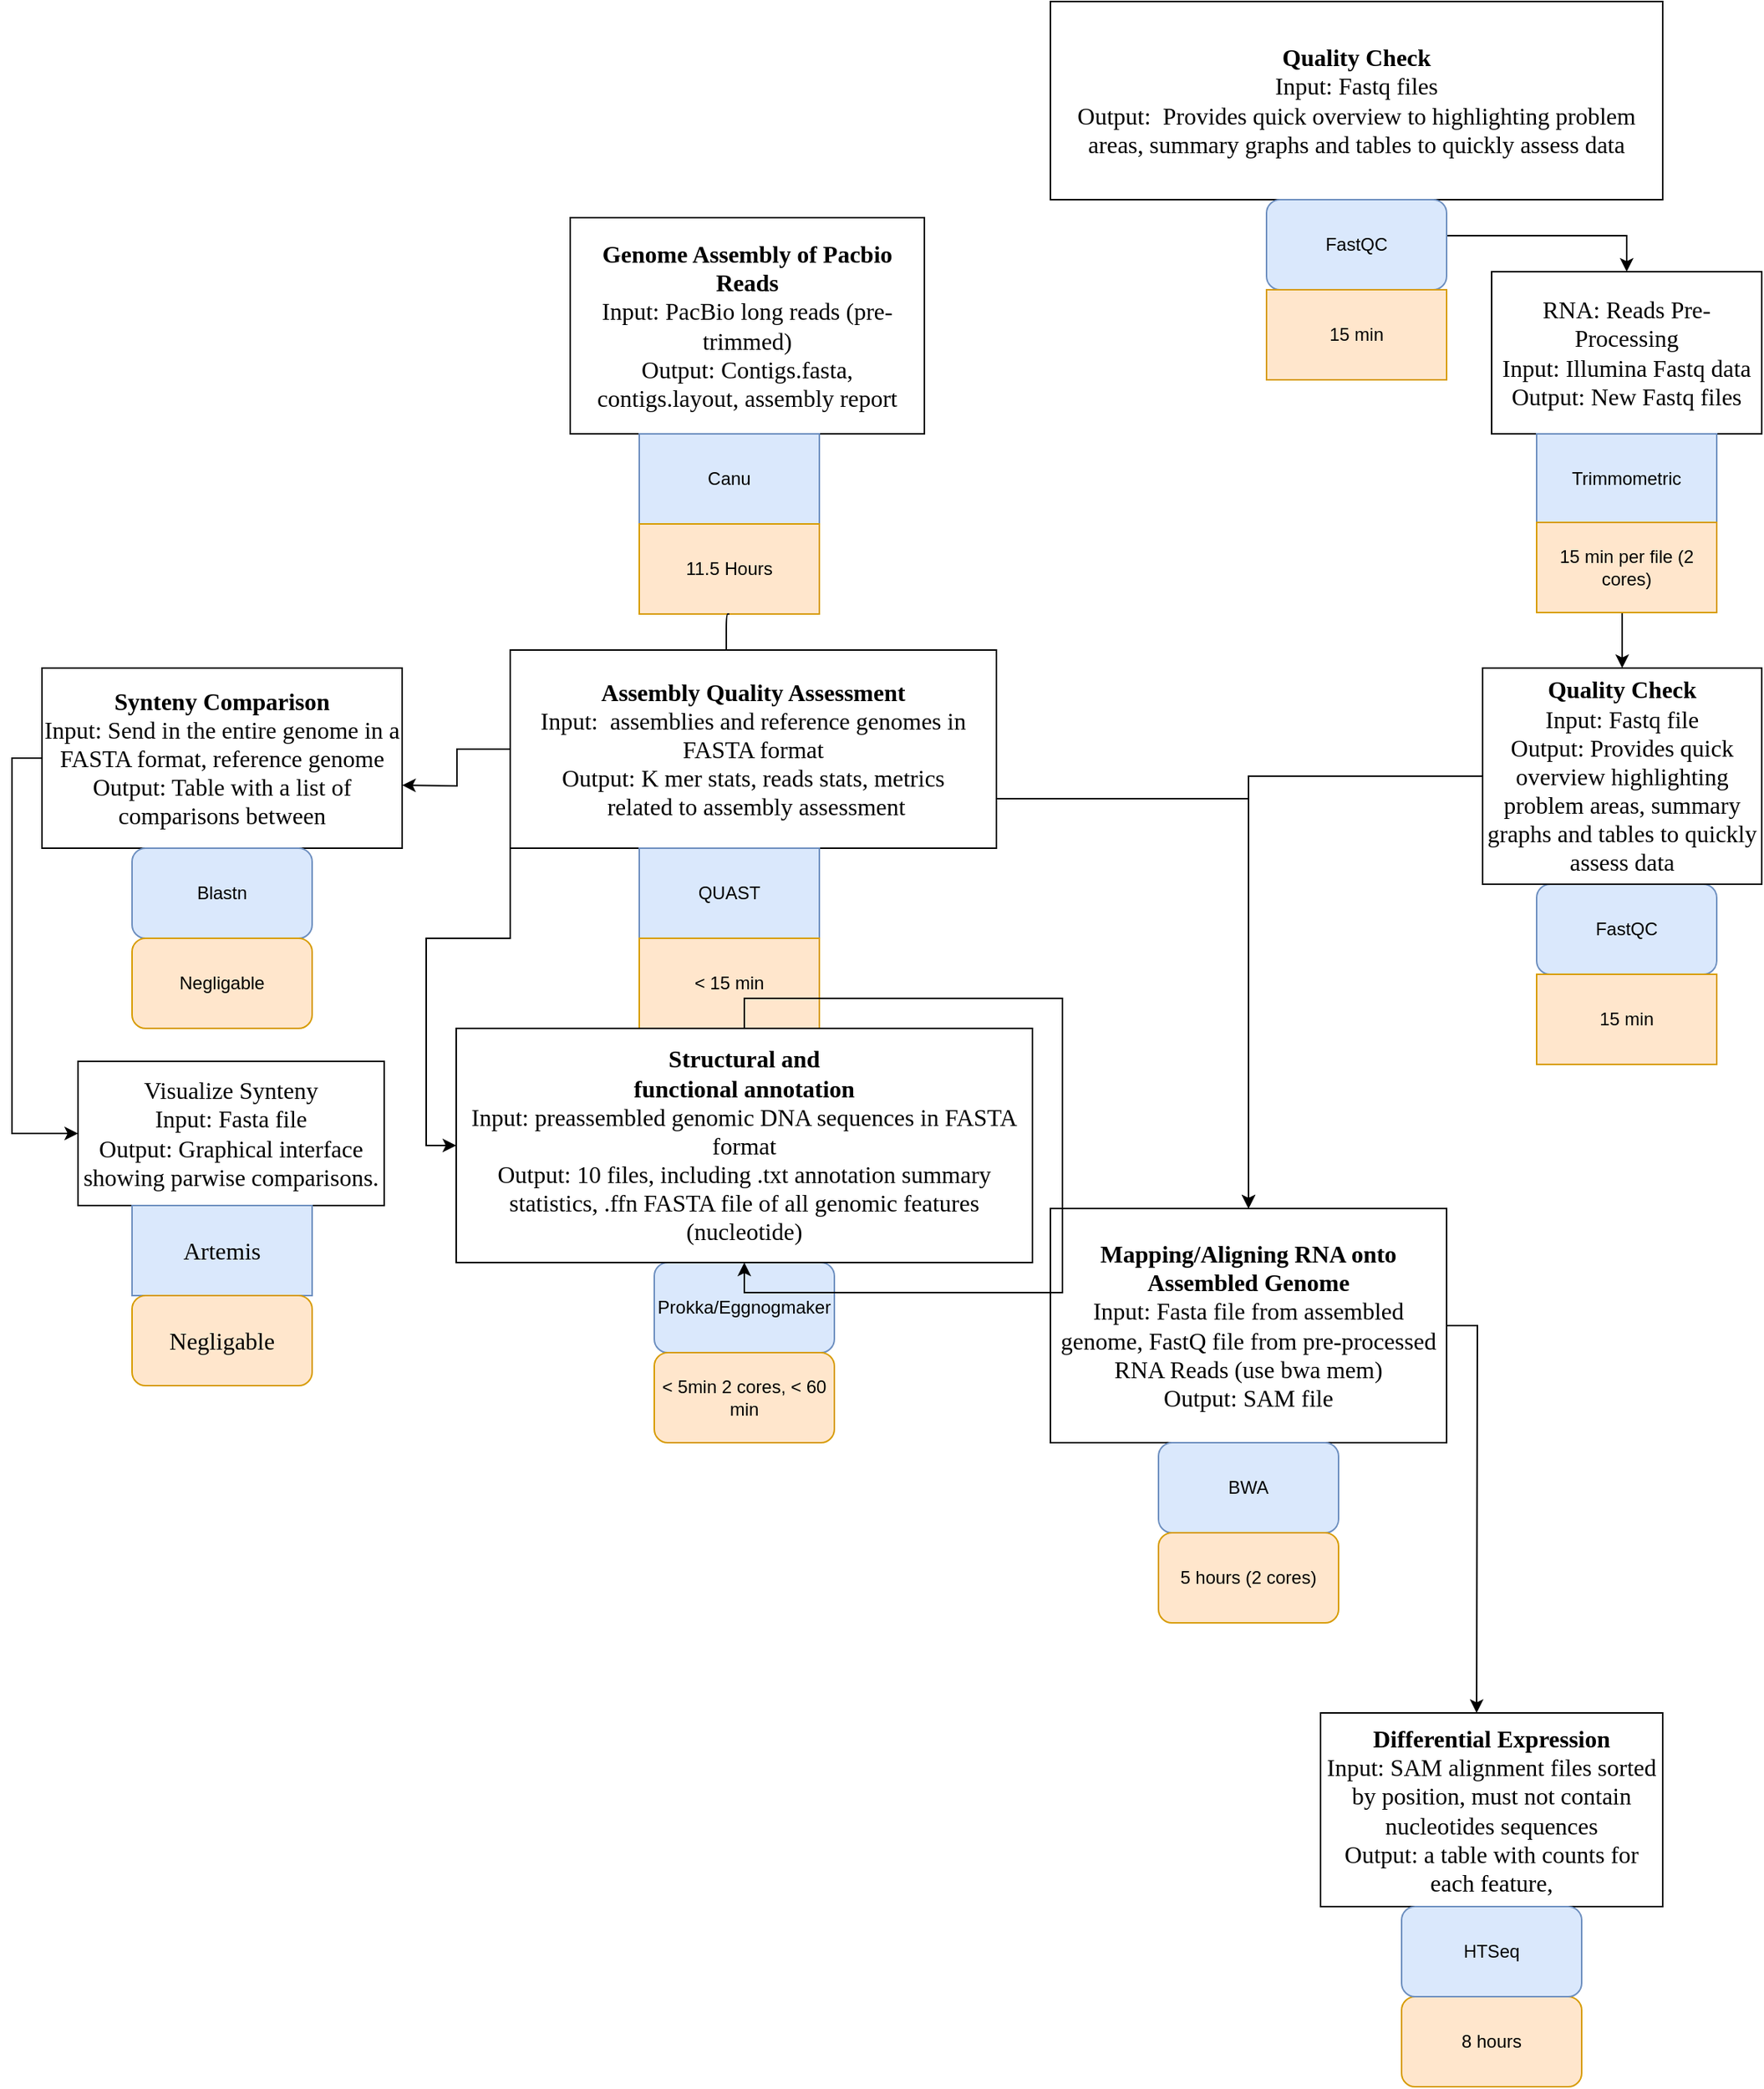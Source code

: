 <mxfile version="18.0.0" type="github">
  <diagram name="Page-1" id="edf60f1a-56cd-e834-aa8a-f176f3a09ee4">
    <mxGraphModel dx="1830" dy="565" grid="1" gridSize="12" guides="1" tooltips="1" connect="1" arrows="1" fold="1" page="1" pageScale="1" pageWidth="1100" pageHeight="850" background="none" math="0" shadow="0">
      <root>
        <mxCell id="0" />
        <mxCell id="1" parent="0" />
        <mxCell id="r9l6ygumFsfBTqQ8MOW--1" value="&lt;div style=&quot;font-size: 16px&quot;&gt;&lt;b&gt;&lt;font style=&quot;font-size: 16px&quot;&gt;Genome Assembly of Pacbio Reads&lt;/font&gt;&lt;/b&gt;&lt;/div&gt;&lt;div style=&quot;font-size: 16px&quot;&gt;&lt;font style=&quot;font-size: 16px&quot;&gt;Input: PacBio long reads (pre-trimmed)&lt;br style=&quot;font-size: 16px&quot;&gt;&lt;/font&gt;&lt;/div&gt;&lt;div style=&quot;font-size: 16px&quot;&gt;&lt;font style=&quot;font-size: 16px&quot;&gt;Output: Contigs.fasta, contigs.layout, assembly report&lt;br style=&quot;font-size: 16px&quot;&gt;&lt;/font&gt;&lt;/div&gt;" style="rounded=0;whiteSpace=wrap;html=1;fontSize=16;fontFamily=Times New Roman;" parent="1" vertex="1">
          <mxGeometry x="136" y="192" width="236" height="144" as="geometry" />
        </mxCell>
        <mxCell id="r9l6ygumFsfBTqQ8MOW--2" value="Canu" style="rounded=0;whiteSpace=wrap;html=1;fillColor=#dae8fc;strokeColor=#6c8ebf;" parent="1" vertex="1">
          <mxGeometry x="182" y="336" width="120" height="60" as="geometry" />
        </mxCell>
        <mxCell id="r9l6ygumFsfBTqQ8MOW--3" value="11.5 Hours" style="rounded=0;whiteSpace=wrap;html=1;fillColor=#ffe6cc;strokeColor=#d79b00;" parent="1" vertex="1">
          <mxGeometry x="182" y="396" width="120" height="60" as="geometry" />
        </mxCell>
        <mxCell id="r9l6ygumFsfBTqQ8MOW--4" value="&lt;div style=&quot;font-size: 16px&quot;&gt;RNA: Reads Pre-Processing&lt;/div&gt;&lt;div style=&quot;font-size: 16px&quot;&gt;Input: Illumina Fastq data&lt;br&gt;&lt;/div&gt;&lt;div style=&quot;font-size: 16px&quot;&gt;Output: New Fastq files&lt;br style=&quot;font-size: 16px&quot;&gt;&lt;/div&gt;" style="rounded=0;whiteSpace=wrap;html=1;fontSize=16;fontFamily=Times New Roman;" parent="1" vertex="1">
          <mxGeometry x="750" y="228" width="180" height="108" as="geometry" />
        </mxCell>
        <mxCell id="r9l6ygumFsfBTqQ8MOW--5" value="Trimmometric" style="rounded=0;whiteSpace=wrap;html=1;fillColor=#dae8fc;strokeColor=#6c8ebf;" parent="1" vertex="1">
          <mxGeometry x="780" y="336" width="120" height="60" as="geometry" />
        </mxCell>
        <mxCell id="r9l6ygumFsfBTqQ8MOW--70" style="edgeStyle=orthogonalEdgeStyle;rounded=0;orthogonalLoop=1;jettySize=auto;html=1;exitX=0.5;exitY=1;exitDx=0;exitDy=0;entryX=0.5;entryY=0;entryDx=0;entryDy=0;fontFamily=Times New Roman;fontSize=16;" parent="1" source="r9l6ygumFsfBTqQ8MOW--6" target="r9l6ygumFsfBTqQ8MOW--39" edge="1">
          <mxGeometry relative="1" as="geometry" />
        </mxCell>
        <mxCell id="r9l6ygumFsfBTqQ8MOW--6" value="15 min per file (2 cores)" style="rounded=0;whiteSpace=wrap;html=1;fillColor=#ffe6cc;strokeColor=#d79b00;" parent="1" vertex="1">
          <mxGeometry x="780" y="395" width="120" height="60" as="geometry" />
        </mxCell>
        <mxCell id="r9l6ygumFsfBTqQ8MOW--11" value="" style="endArrow=classic;html=1;exitX=0.5;exitY=1;exitDx=0;exitDy=0;" parent="1" source="r9l6ygumFsfBTqQ8MOW--3" edge="1">
          <mxGeometry width="50" height="50" relative="1" as="geometry">
            <mxPoint x="240" y="480" as="sourcePoint" />
            <mxPoint x="240" y="528" as="targetPoint" />
            <Array as="points">
              <mxPoint x="240" y="456" />
            </Array>
          </mxGeometry>
        </mxCell>
        <mxCell id="r9l6ygumFsfBTqQ8MOW--23" style="edgeStyle=orthogonalEdgeStyle;rounded=0;orthogonalLoop=1;jettySize=auto;html=1;exitX=0;exitY=0.5;exitDx=0;exitDy=0;" parent="1" source="r9l6ygumFsfBTqQ8MOW--14" edge="1">
          <mxGeometry relative="1" as="geometry">
            <mxPoint x="24" y="570" as="targetPoint" />
          </mxGeometry>
        </mxCell>
        <mxCell id="r9l6ygumFsfBTqQ8MOW--40" style="edgeStyle=orthogonalEdgeStyle;rounded=0;orthogonalLoop=1;jettySize=auto;html=1;exitX=1;exitY=0.75;exitDx=0;exitDy=0;entryX=0.5;entryY=0;entryDx=0;entryDy=0;" parent="1" source="r9l6ygumFsfBTqQ8MOW--14" target="r9l6ygumFsfBTqQ8MOW--42" edge="1">
          <mxGeometry relative="1" as="geometry">
            <mxPoint x="528" y="948" as="targetPoint" />
          </mxGeometry>
        </mxCell>
        <mxCell id="r9l6ygumFsfBTqQ8MOW--66" style="edgeStyle=orthogonalEdgeStyle;rounded=0;orthogonalLoop=1;jettySize=auto;html=1;exitX=0;exitY=1;exitDx=0;exitDy=0;entryX=0;entryY=0.5;entryDx=0;entryDy=0;fontFamily=Times New Roman;fontSize=16;" parent="1" source="r9l6ygumFsfBTqQ8MOW--14" target="r9l6ygumFsfBTqQ8MOW--20" edge="1">
          <mxGeometry relative="1" as="geometry" />
        </mxCell>
        <mxCell id="r9l6ygumFsfBTqQ8MOW--77" style="edgeStyle=orthogonalEdgeStyle;rounded=0;orthogonalLoop=1;jettySize=auto;html=1;exitX=0.25;exitY=0;exitDx=0;exitDy=0;entryX=0.5;entryY=1;entryDx=0;entryDy=0;fontFamily=Times New Roman;fontSize=16;startArrow=none;" parent="1" source="r9l6ygumFsfBTqQ8MOW--79" target="r9l6ygumFsfBTqQ8MOW--73" edge="1">
          <mxGeometry relative="1" as="geometry" />
        </mxCell>
        <mxCell id="r9l6ygumFsfBTqQ8MOW--14" value="&lt;div style=&quot;font-size: 16px&quot;&gt;&lt;font face=&quot;Times New Roman&quot;&gt;&lt;b&gt;&lt;font style=&quot;font-size: 16px&quot;&gt;Assembly Quality Assessment&lt;/font&gt;&lt;/b&gt;&lt;/font&gt;&lt;div&gt;&lt;font style=&quot;font-size: 16px&quot; face=&quot;Times New Roman&quot;&gt;Input:&amp;nbsp; &lt;/font&gt;&lt;font style=&quot;font-size: 16px&quot; face=&quot;Times New Roman&quot;&gt;assemblies and reference gen&lt;font style=&quot;font-size: 16px&quot;&gt;o&lt;/font&gt;mes in FASTA format&lt;/font&gt;&lt;/div&gt;&lt;font style=&quot;font-size: 16px&quot; face=&quot;Times New Roman&quot;&gt;Output: K mer stats, reads stats, metrics&lt;br&gt;&lt;/font&gt;&lt;/div&gt;&lt;font style=&quot;font-size: 16px&quot; face=&quot;Times New Roman&quot;&gt;&amp;nbsp;related to assembly assessment&lt;/font&gt;" style="rounded=0;whiteSpace=wrap;html=1;" parent="1" vertex="1">
          <mxGeometry x="96" y="480" width="324" height="132" as="geometry" />
        </mxCell>
        <mxCell id="r9l6ygumFsfBTqQ8MOW--15" value="QUAST" style="rounded=0;whiteSpace=wrap;html=1;fillColor=#dae8fc;strokeColor=#6c8ebf;" parent="1" vertex="1">
          <mxGeometry x="182" y="612" width="120" height="60" as="geometry" />
        </mxCell>
        <mxCell id="r9l6ygumFsfBTqQ8MOW--16" value="&amp;lt; 15 min " style="rounded=0;whiteSpace=wrap;html=1;fillColor=#ffe6cc;strokeColor=#d79b00;" parent="1" vertex="1">
          <mxGeometry x="182" y="672" width="120" height="60" as="geometry" />
        </mxCell>
        <mxCell id="r9l6ygumFsfBTqQ8MOW--21" value="Prokka/Eggnogmaker" style="rounded=1;whiteSpace=wrap;html=1;fillColor=#dae8fc;strokeColor=#6c8ebf;" parent="1" vertex="1">
          <mxGeometry x="192" y="888" width="120" height="60" as="geometry" />
        </mxCell>
        <mxCell id="r9l6ygumFsfBTqQ8MOW--22" value="&amp;lt; 5min 2 cores, &amp;lt; 60 min" style="rounded=1;whiteSpace=wrap;html=1;fillColor=#ffe6cc;strokeColor=#d79b00;" parent="1" vertex="1">
          <mxGeometry x="192" y="948" width="120" height="60" as="geometry" />
        </mxCell>
        <mxCell id="r9l6ygumFsfBTqQ8MOW--82" style="edgeStyle=orthogonalEdgeStyle;rounded=0;orthogonalLoop=1;jettySize=auto;html=1;exitX=0;exitY=0.5;exitDx=0;exitDy=0;entryX=0;entryY=0.5;entryDx=0;entryDy=0;fontFamily=Times New Roman;fontSize=16;" parent="1" source="r9l6ygumFsfBTqQ8MOW--26" target="r9l6ygumFsfBTqQ8MOW--73" edge="1">
          <mxGeometry relative="1" as="geometry" />
        </mxCell>
        <mxCell id="r9l6ygumFsfBTqQ8MOW--26" value="&lt;div style=&quot;font-size: 16px&quot;&gt;&lt;b&gt;Synteny Comparison&lt;/b&gt;&lt;br style=&quot;font-size: 16px&quot;&gt;&lt;div style=&quot;font-size: 16px&quot;&gt;&lt;font style=&quot;font-size: 16px&quot;&gt;Input: Send in the entire genome in a FASTA format, reference genome&lt;br style=&quot;font-size: 16px&quot;&gt;&lt;/font&gt;&lt;/div&gt;&lt;font style=&quot;font-size: 16px&quot;&gt;Output: Table with a list of comparisons between&lt;br&gt;&lt;/font&gt;&lt;/div&gt;" style="rounded=0;whiteSpace=wrap;html=1;fontFamily=Times New Roman;fontSize=16;" parent="1" vertex="1">
          <mxGeometry x="-216" y="492" width="240" height="120" as="geometry" />
        </mxCell>
        <mxCell id="r9l6ygumFsfBTqQ8MOW--29" value="Blastn" style="rounded=1;whiteSpace=wrap;html=1;fillColor=#dae8fc;strokeColor=#6c8ebf;" parent="1" vertex="1">
          <mxGeometry x="-156" y="612" width="120" height="60" as="geometry" />
        </mxCell>
        <mxCell id="r9l6ygumFsfBTqQ8MOW--30" value="Negligable" style="rounded=1;whiteSpace=wrap;html=1;fillColor=#ffe6cc;strokeColor=#d79b00;" parent="1" vertex="1">
          <mxGeometry x="-156" y="672" width="120" height="60" as="geometry" />
        </mxCell>
        <mxCell id="r9l6ygumFsfBTqQ8MOW--36" style="edgeStyle=orthogonalEdgeStyle;rounded=0;orthogonalLoop=1;jettySize=auto;html=1;entryX=0.5;entryY=0;entryDx=0;entryDy=0;" parent="1" source="r9l6ygumFsfBTqQ8MOW--33" target="r9l6ygumFsfBTqQ8MOW--4" edge="1">
          <mxGeometry relative="1" as="geometry" />
        </mxCell>
        <mxCell id="r9l6ygumFsfBTqQ8MOW--33" value="&lt;b&gt;Quality Check&lt;/b&gt;&lt;br style=&quot;font-size: 16px&quot;&gt;&lt;div style=&quot;font-size: 16px&quot;&gt;Input: Fastq files&lt;br&gt;&lt;/div&gt;&lt;div style=&quot;font-size: 16px&quot;&gt;Output:&amp;nbsp; Provides quick overview to highlighting problem areas, summary graphs and tables to quickly assess data&lt;br&gt; &lt;/div&gt;" style="rounded=0;whiteSpace=wrap;html=1;fontSize=16;fontFamily=Times New Roman;" parent="1" vertex="1">
          <mxGeometry x="456" y="48" width="408" height="132" as="geometry" />
        </mxCell>
        <mxCell id="r9l6ygumFsfBTqQ8MOW--34" value="FastQC" style="rounded=1;whiteSpace=wrap;html=1;fillColor=#dae8fc;strokeColor=#6c8ebf;" parent="1" vertex="1">
          <mxGeometry x="600" y="180" width="120" height="60" as="geometry" />
        </mxCell>
        <mxCell id="r9l6ygumFsfBTqQ8MOW--35" value="15 min" style="rounded=0;whiteSpace=wrap;html=1;fillColor=#ffe6cc;strokeColor=#d79b00;" parent="1" vertex="1">
          <mxGeometry x="600" y="240" width="120" height="60" as="geometry" />
        </mxCell>
        <mxCell id="r9l6ygumFsfBTqQ8MOW--37" value="FastQC" style="rounded=1;whiteSpace=wrap;html=1;fillColor=#dae8fc;strokeColor=#6c8ebf;" parent="1" vertex="1">
          <mxGeometry x="780" y="636" width="120" height="60" as="geometry" />
        </mxCell>
        <mxCell id="r9l6ygumFsfBTqQ8MOW--38" value="15 min" style="rounded=0;whiteSpace=wrap;html=1;fillColor=#ffe6cc;strokeColor=#d79b00;" parent="1" vertex="1">
          <mxGeometry x="780" y="696" width="120" height="60" as="geometry" />
        </mxCell>
        <mxCell id="r9l6ygumFsfBTqQ8MOW--41" style="edgeStyle=orthogonalEdgeStyle;rounded=0;orthogonalLoop=1;jettySize=auto;html=1;exitX=0;exitY=0.5;exitDx=0;exitDy=0;" parent="1" source="r9l6ygumFsfBTqQ8MOW--39" target="r9l6ygumFsfBTqQ8MOW--42" edge="1">
          <mxGeometry relative="1" as="geometry">
            <mxPoint x="588" y="948" as="targetPoint" />
          </mxGeometry>
        </mxCell>
        <mxCell id="r9l6ygumFsfBTqQ8MOW--39" value="&lt;font style=&quot;font-size: 16px&quot;&gt;&lt;b&gt;Quality Check&lt;/b&gt;&lt;br style=&quot;font-size: 16px&quot;&gt;&lt;/font&gt;&lt;div style=&quot;font-size: 16px&quot;&gt;&lt;font style=&quot;font-size: 16px&quot;&gt;Input: Fastq file&lt;br&gt;&lt;/font&gt;&lt;/div&gt;&lt;div style=&quot;font-size: 16px&quot;&gt;&lt;font style=&quot;font-size: 16px&quot;&gt;Output:  Provides quick overview highlighting problem areas, summary graphs and tables to quickly assess data&lt;/font&gt;&lt;/div&gt;" style="rounded=0;whiteSpace=wrap;html=1;fontFamily=Times New Roman;fontSize=16;" parent="1" vertex="1">
          <mxGeometry x="744" y="492" width="186" height="144" as="geometry" />
        </mxCell>
        <mxCell id="r9l6ygumFsfBTqQ8MOW--45" style="edgeStyle=orthogonalEdgeStyle;rounded=0;orthogonalLoop=1;jettySize=auto;html=1;exitX=1;exitY=0.5;exitDx=0;exitDy=0;" parent="1" source="r9l6ygumFsfBTqQ8MOW--42" edge="1">
          <mxGeometry relative="1" as="geometry">
            <mxPoint x="740" y="1188" as="targetPoint" />
          </mxGeometry>
        </mxCell>
        <mxCell id="r9l6ygumFsfBTqQ8MOW--42" value="&lt;div style=&quot;font-size: 16px&quot;&gt;&lt;font face=&quot;Times New Roman&quot;&gt;&lt;b&gt;&lt;font style=&quot;font-size: 16px&quot;&gt;Mapping/Aligning RNA onto Assembled Genome&lt;/font&gt;&lt;/b&gt;&lt;/font&gt;&lt;/div&gt;&lt;div style=&quot;font-size: 16px&quot;&gt;&lt;div&gt;&lt;font style=&quot;font-size: 16px&quot; face=&quot;Times New Roman&quot;&gt;Input: Fasta file from assembled genome, FastQ file from pre-processed RNA Reads (use bwa mem)&lt;br&gt;&lt;/font&gt;&lt;/div&gt;&lt;font style=&quot;font-size: 16px&quot; face=&quot;Times New Roman&quot;&gt;Output: SAM file&lt;br&gt;&lt;/font&gt;&lt;/div&gt;" style="rounded=0;whiteSpace=wrap;html=1;" parent="1" vertex="1">
          <mxGeometry x="456" y="852" width="264" height="156" as="geometry" />
        </mxCell>
        <mxCell id="r9l6ygumFsfBTqQ8MOW--43" value="BWA" style="rounded=1;whiteSpace=wrap;html=1;fillColor=#dae8fc;strokeColor=#6c8ebf;" parent="1" vertex="1">
          <mxGeometry x="528" y="1008" width="120" height="60" as="geometry" />
        </mxCell>
        <mxCell id="r9l6ygumFsfBTqQ8MOW--44" value="5 hours (2 cores)" style="rounded=1;whiteSpace=wrap;html=1;fillColor=#ffe6cc;strokeColor=#d79b00;" parent="1" vertex="1">
          <mxGeometry x="528" y="1068" width="120" height="60" as="geometry" />
        </mxCell>
        <mxCell id="r9l6ygumFsfBTqQ8MOW--46" value="&lt;div style=&quot;font-size: 16px&quot;&gt;&lt;font style=&quot;font-size: 16px&quot; face=&quot;Times New Roman&quot;&gt;&lt;b&gt;Differential Expression&lt;/b&gt;&lt;br&gt;&lt;/font&gt;&lt;div&gt;&lt;font style=&quot;font-size: 16px&quot; face=&quot;Times New Roman&quot;&gt;Input: SAM alignment files sorted by position, must not contain nucleotides sequences&lt;br&gt;&lt;/font&gt;&lt;/div&gt;&lt;font style=&quot;font-size: 16px&quot; face=&quot;Times New Roman&quot;&gt;Output: &lt;/font&gt;&lt;font style=&quot;font-size: 16px&quot; face=&quot;Times New Roman&quot;&gt;a table with counts for each feature,&lt;/font&gt;&lt;/div&gt;" style="rounded=0;whiteSpace=wrap;html=1;" parent="1" vertex="1">
          <mxGeometry x="636" y="1188" width="228" height="129" as="geometry" />
        </mxCell>
        <mxCell id="r9l6ygumFsfBTqQ8MOW--48" value="8 hours" style="rounded=1;whiteSpace=wrap;html=1;fillColor=#ffe6cc;strokeColor=#d79b00;" parent="1" vertex="1">
          <mxGeometry x="690" y="1377" width="120" height="60" as="geometry" />
        </mxCell>
        <mxCell id="r9l6ygumFsfBTqQ8MOW--49" value="HTSeq" style="rounded=1;whiteSpace=wrap;html=1;fillColor=#dae8fc;strokeColor=#6c8ebf;" parent="1" vertex="1">
          <mxGeometry x="690" y="1317" width="120" height="60" as="geometry" />
        </mxCell>
        <mxCell id="r9l6ygumFsfBTqQ8MOW--20" value="&lt;div style=&quot;font-size: 16px&quot;&gt;&lt;font style=&quot;font-size: 16px&quot; face=&quot;Times New Roman&quot;&gt;&lt;br style=&quot;font-size: 16px&quot;&gt;&lt;br style=&quot;font-size: 16px&quot;&gt;&lt;br style=&quot;font-size: 16px&quot;&gt;&lt;br style=&quot;font-size: 16px&quot;&gt;&lt;br style=&quot;font-size: 16px&quot;&gt;&amp;nbsp;&lt;br style=&quot;font-size: 16px&quot;&gt;&lt;br style=&quot;font-size: 16px&quot;&gt;&lt;br style=&quot;font-size: 16px&quot;&gt;&lt;br style=&quot;font-size: 16px&quot;&gt;&lt;br style=&quot;font-size: 16px&quot;&gt;&lt;br style=&quot;font-size: 16px&quot;&gt;&lt;br style=&quot;font-size: 16px&quot;&gt;&lt;br style=&quot;font-size: 16px&quot;&gt;&lt;br style=&quot;font-size: 16px&quot;&gt;&lt;br style=&quot;font-size: 16px&quot;&gt;&lt;br style=&quot;font-size: 16px&quot;&gt;&lt;br style=&quot;font-size: 16px&quot;&gt;&lt;b&gt;&lt;span style=&quot;font-size: 16px&quot;&gt;Structural and&lt;br style=&quot;font-size: 16px&quot;&gt;functional annotation&lt;/span&gt;&lt;/b&gt;&lt;/font&gt;&lt;/div&gt;&lt;div style=&quot;font-size: 16px&quot;&gt;&lt;div style=&quot;font-size: 16px&quot;&gt;&lt;font style=&quot;font-size: 16px&quot; face=&quot;Times New Roman&quot;&gt;Input: &lt;/font&gt;&lt;font style=&quot;font-size: 16px&quot; face=&quot;Times New Roman&quot;&gt;preassembled genomic DNA sequences in FASTA format&lt;/font&gt;&lt;/div&gt;&lt;font style=&quot;font-size: 16px&quot; face=&quot;Times New Roman&quot;&gt;Output: 10 files, including .txt annotation summary statistics, .ffn &lt;/font&gt;&lt;font style=&quot;font-size: 16px&quot; face=&quot;Times New Roman&quot;&gt;FASTA file of all genomic features (nucleotide) &lt;font style=&quot;font-size: 16px&quot;&gt;&lt;span style=&quot;font-size: 16px&quot;&gt;&lt;/span&gt;&lt;/font&gt;&lt;/font&gt;&lt;/div&gt;&lt;div style=&quot;font-size: 16px&quot;&gt;&lt;font style=&quot;font-size: 16px&quot; face=&quot;Times New Roman&quot;&gt;&lt;br style=&quot;font-size: 16px&quot;&gt;&lt;br style=&quot;font-size: 16px&quot;&gt;&lt;br style=&quot;font-size: 16px&quot;&gt;&lt;br style=&quot;font-size: 16px&quot;&gt;&lt;br style=&quot;font-size: 16px&quot;&gt;&lt;br style=&quot;font-size: 16px&quot;&gt;&lt;br style=&quot;font-size: 16px&quot;&gt;&lt;br style=&quot;font-size: 16px&quot;&gt;&lt;br style=&quot;font-size: 16px&quot;&gt;&lt;br style=&quot;font-size: 16px&quot;&gt;&lt;br style=&quot;font-size: 16px&quot;&gt;&lt;br style=&quot;font-size: 16px&quot;&gt;&lt;br style=&quot;font-size: 16px&quot;&gt;&lt;br style=&quot;font-size: 16px&quot;&gt;&lt;br style=&quot;font-size: 16px&quot;&gt;&lt;br style=&quot;font-size: 16px&quot;&gt;&lt;br style=&quot;font-size: 16px&quot;&gt;&lt;/font&gt;&lt;/div&gt;" style="rounded=0;whiteSpace=wrap;html=1;fontSize=16;" parent="1" vertex="1">
          <mxGeometry x="60" y="732" width="384" height="156" as="geometry" />
        </mxCell>
        <mxCell id="r9l6ygumFsfBTqQ8MOW--73" value="&lt;div&gt;Visualize Synteny&lt;/div&gt;&lt;div&gt;Input: Fasta file&lt;/div&gt;&lt;div&gt;Output: Graphical interface showing parwise comparisons.&lt;br&gt;&lt;/div&gt;" style="rounded=0;whiteSpace=wrap;html=1;fontFamily=Times New Roman;fontSize=16;" parent="1" vertex="1">
          <mxGeometry x="-192" y="754" width="204" height="96" as="geometry" />
        </mxCell>
        <mxCell id="r9l6ygumFsfBTqQ8MOW--79" value="Artemis" style="rounded=0;whiteSpace=wrap;html=1;fontFamily=Times New Roman;fontSize=16;fillColor=#dae8fc;strokeColor=#6c8ebf;" parent="1" vertex="1">
          <mxGeometry x="-156" y="850" width="120" height="60" as="geometry" />
        </mxCell>
        <mxCell id="r9l6ygumFsfBTqQ8MOW--81" value="Negligable" style="rounded=1;whiteSpace=wrap;html=1;fontFamily=Times New Roman;fontSize=16;fillColor=#ffe6cc;strokeColor=#d79b00;" parent="1" vertex="1">
          <mxGeometry x="-156" y="910" width="120" height="60" as="geometry" />
        </mxCell>
        <mxCell id="PSjTcsHEnA924GZs1Foy-1" style="edgeStyle=orthogonalEdgeStyle;rounded=0;orthogonalLoop=1;jettySize=auto;html=1;exitX=0.5;exitY=0;exitDx=0;exitDy=0;fontFamily=Times New Roman;" edge="1" parent="1" source="r9l6ygumFsfBTqQ8MOW--20" target="r9l6ygumFsfBTqQ8MOW--20">
          <mxGeometry relative="1" as="geometry" />
        </mxCell>
      </root>
    </mxGraphModel>
  </diagram>
</mxfile>
